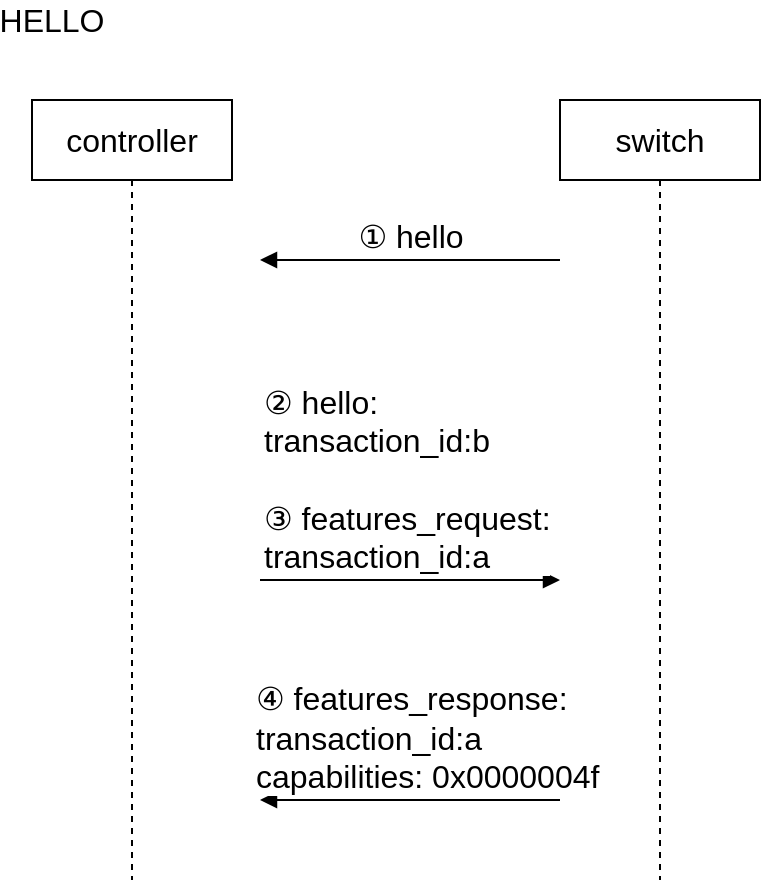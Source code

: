 <mxfile version="14.8.5" type="github" pages="9">
  <diagram id="UMa7nYm3q3nScmQRocwT" name="第 1 页">
    <mxGraphModel dx="1035" dy="594" grid="1" gridSize="10" guides="1" tooltips="1" connect="1" arrows="1" fold="1" page="1" pageScale="1" pageWidth="827" pageHeight="1169" math="0" shadow="0">
      <root>
        <mxCell id="0" />
        <mxCell id="1" parent="0" />
        <mxCell id="kwyds3jAmrTVfxzxvcwC-1" value="HELLO" style="text;html=1;strokeColor=none;fillColor=none;align=center;verticalAlign=middle;whiteSpace=wrap;rounded=0;fontSize=16;" parent="1" vertex="1">
          <mxGeometry x="140" y="120" width="40" height="20" as="geometry" />
        </mxCell>
        <mxCell id="kwyds3jAmrTVfxzxvcwC-3" value="controller" style="shape=umlLifeline;perimeter=lifelinePerimeter;whiteSpace=wrap;html=1;container=1;collapsible=0;recursiveResize=0;outlineConnect=0;fontSize=16;" parent="1" vertex="1">
          <mxGeometry x="150" y="170" width="100" height="390" as="geometry" />
        </mxCell>
        <mxCell id="kwyds3jAmrTVfxzxvcwC-4" value="switch" style="shape=umlLifeline;perimeter=lifelinePerimeter;whiteSpace=wrap;html=1;container=1;collapsible=0;recursiveResize=0;outlineConnect=0;fontSize=16;" parent="1" vertex="1">
          <mxGeometry x="414" y="170" width="100" height="390" as="geometry" />
        </mxCell>
        <mxCell id="kwyds3jAmrTVfxzxvcwC-9" value="① hello" style="html=1;verticalAlign=bottom;endArrow=block;fontSize=16;" parent="1" edge="1">
          <mxGeometry width="80" relative="1" as="geometry">
            <mxPoint x="414" y="250" as="sourcePoint" />
            <mxPoint x="264" y="250" as="targetPoint" />
          </mxGeometry>
        </mxCell>
        <mxCell id="kwyds3jAmrTVfxzxvcwC-11" value="④ features_response:&lt;br&gt;transaction_id:a&lt;br&gt;capabilities: 0x0000004f" style="html=1;verticalAlign=bottom;endArrow=block;fontSize=16;align=left;" parent="1" edge="1">
          <mxGeometry x="1" y="4" width="80" relative="1" as="geometry">
            <mxPoint x="414" y="520" as="sourcePoint" />
            <mxPoint x="264" y="520" as="targetPoint" />
            <mxPoint x="-4" y="-4" as="offset" />
          </mxGeometry>
        </mxCell>
        <mxCell id="IBF2v_jfcLlBrlWIYAPM-1" value="② hello:&lt;br&gt;transaction_id:b&lt;br&gt;&lt;br&gt;③ features_request:&lt;br&gt;transaction_id:a" style="html=1;verticalAlign=bottom;endArrow=block;fontSize=16;align=left;" edge="1" parent="1">
          <mxGeometry x="-1" width="80" relative="1" as="geometry">
            <mxPoint x="264" y="410" as="sourcePoint" />
            <mxPoint x="414" y="410" as="targetPoint" />
            <mxPoint as="offset" />
          </mxGeometry>
        </mxCell>
      </root>
    </mxGraphModel>
  </diagram>
  <diagram id="zy72GBQIXiebMeK4XFMc" name="OpenFlow">
    <mxGraphModel dx="1035" dy="594" grid="0" gridSize="10" guides="1" tooltips="1" connect="1" arrows="1" fold="1" page="1" pageScale="1" pageWidth="827" pageHeight="1169" math="0" shadow="0">
      <root>
        <mxCell id="Mp9M8j4iOaB7za8GDRAm-0" />
        <mxCell id="Mp9M8j4iOaB7za8GDRAm-1" parent="Mp9M8j4iOaB7za8GDRAm-0" />
        <mxCell id="Mp9M8j4iOaB7za8GDRAm-2" value="" style="rounded=0;whiteSpace=wrap;html=1;strokeColor=#006EAF;fontColor=#ffffff;fillColor=#99CCFF;fontSize=14;" parent="Mp9M8j4iOaB7za8GDRAm-1" vertex="1">
          <mxGeometry x="87" y="167" width="613" height="143" as="geometry" />
        </mxCell>
        <mxCell id="Mp9M8j4iOaB7za8GDRAm-3" value="&lt;font style=&quot;font-size: 14px;&quot;&gt;Packet In&lt;/font&gt;" style="endArrow=classic;html=1;entryX=0;entryY=0.5;entryDx=0;entryDy=0;fontSize=14;strokeWidth=2;" parent="Mp9M8j4iOaB7za8GDRAm-1" target="Mp9M8j4iOaB7za8GDRAm-6" edge="1">
          <mxGeometry width="50" height="50" relative="1" as="geometry">
            <mxPoint x="78" y="250" as="sourcePoint" />
            <mxPoint x="150" y="250" as="targetPoint" />
          </mxGeometry>
        </mxCell>
        <mxCell id="Mp9M8j4iOaB7za8GDRAm-6" value="&lt;font style=&quot;font-size: 14px;&quot;&gt;Table 0&lt;/font&gt;" style="rounded=0;whiteSpace=wrap;html=1;fontSize=14;" parent="Mp9M8j4iOaB7za8GDRAm-1" vertex="1">
          <mxGeometry x="180" y="210" width="64" height="80" as="geometry" />
        </mxCell>
        <mxCell id="Mp9M8j4iOaB7za8GDRAm-9" value="&lt;font style=&quot;font-size: 14px&quot;&gt;Action Set = {}&lt;/font&gt;" style="text;html=1;strokeColor=none;fillColor=none;align=center;verticalAlign=middle;whiteSpace=wrap;rounded=0;fontSize=14;" parent="Mp9M8j4iOaB7za8GDRAm-1" vertex="1">
          <mxGeometry x="129" y="265" width="60" height="40" as="geometry" />
        </mxCell>
        <mxCell id="Mp9M8j4iOaB7za8GDRAm-10" value="&lt;font style=&quot;font-size: 14px&quot;&gt;Ingress Port&lt;/font&gt;" style="text;html=1;strokeColor=none;fillColor=none;align=center;verticalAlign=middle;whiteSpace=wrap;rounded=0;fontSize=14;" parent="Mp9M8j4iOaB7za8GDRAm-1" vertex="1">
          <mxGeometry x="120" y="196" width="60" height="40" as="geometry" />
        </mxCell>
        <mxCell id="llkhPf9a_Mp4Z2veP-Fv-0" style="edgeStyle=orthogonalEdgeStyle;rounded=0;orthogonalLoop=1;jettySize=auto;html=1;exitX=0.5;exitY=0;exitDx=0;exitDy=0;entryX=0.5;entryY=0;entryDx=0;entryDy=0;" parent="Mp9M8j4iOaB7za8GDRAm-1" source="Mp9M8j4iOaB7za8GDRAm-11" target="Mp9M8j4iOaB7za8GDRAm-14" edge="1">
          <mxGeometry relative="1" as="geometry">
            <Array as="points">
              <mxPoint x="392" y="198" />
              <mxPoint x="627" y="198" />
            </Array>
          </mxGeometry>
        </mxCell>
        <mxCell id="Mp9M8j4iOaB7za8GDRAm-11" value="&lt;font style=&quot;font-size: 14px;&quot;&gt;Table 1&lt;/font&gt;" style="rounded=0;whiteSpace=wrap;html=1;fontSize=14;" parent="Mp9M8j4iOaB7za8GDRAm-1" vertex="1">
          <mxGeometry x="360" y="210" width="64" height="80" as="geometry" />
        </mxCell>
        <mxCell id="Mp9M8j4iOaB7za8GDRAm-12" value="&lt;font style=&quot;font-size: 14px;&quot;&gt;Table n&lt;/font&gt;" style="rounded=0;whiteSpace=wrap;html=1;fontSize=14;" parent="Mp9M8j4iOaB7za8GDRAm-1" vertex="1">
          <mxGeometry x="440" y="210" width="64" height="80" as="geometry" />
        </mxCell>
        <mxCell id="Mp9M8j4iOaB7za8GDRAm-13" value="&lt;font style=&quot;font-size: 14px&quot;&gt;Action Set&amp;nbsp;&lt;br&gt;动作集合&lt;br&gt;&lt;/font&gt;" style="text;html=1;strokeColor=none;fillColor=none;align=center;verticalAlign=middle;whiteSpace=wrap;rounded=0;fontSize=14;" parent="Mp9M8j4iOaB7za8GDRAm-1" vertex="1">
          <mxGeometry x="280" y="255" width="70" height="30" as="geometry" />
        </mxCell>
        <mxCell id="Mp9M8j4iOaB7za8GDRAm-14" value="&lt;font style=&quot;font-size: 14px&quot;&gt;Excute&lt;br style=&quot;font-size: 14px;&quot;&gt;Action Set&lt;br style=&quot;font-size: 14px;&quot;&gt;执行动作集合&lt;br style=&quot;font-size: 14px;&quot;&gt;&lt;/font&gt;" style="rounded=0;whiteSpace=wrap;html=1;dashed=1;fontSize=14;" parent="Mp9M8j4iOaB7za8GDRAm-1" vertex="1">
          <mxGeometry x="580" y="210" width="94" height="80" as="geometry" />
        </mxCell>
        <mxCell id="Mp9M8j4iOaB7za8GDRAm-15" value="&lt;div style=&quot;text-align: right&quot;&gt;&lt;span&gt;packet +&lt;/span&gt;&lt;/div&gt;&lt;font style=&quot;font-size: 14px&quot;&gt;&lt;div style=&quot;text-align: right&quot;&gt;&lt;span&gt;ingress port +&lt;/span&gt;&lt;/div&gt;&lt;div style=&quot;text-align: right&quot;&gt;&lt;span&gt;metadata&lt;/span&gt;&lt;/div&gt;&lt;/font&gt;" style="text;html=1;strokeColor=none;fillColor=none;align=center;verticalAlign=middle;whiteSpace=wrap;rounded=0;fontSize=14;" parent="Mp9M8j4iOaB7za8GDRAm-1" vertex="1">
          <mxGeometry x="250" y="190" width="100" height="60" as="geometry" />
        </mxCell>
        <mxCell id="Mp9M8j4iOaB7za8GDRAm-17" value="" style="endArrow=classic;html=1;entryX=0;entryY=0.5;entryDx=0;entryDy=0;fontSize=14;strokeWidth=1;" parent="Mp9M8j4iOaB7za8GDRAm-1" edge="1">
          <mxGeometry width="50" height="50" relative="1" as="geometry">
            <mxPoint x="240" y="249" as="sourcePoint" />
            <mxPoint x="360" y="249" as="targetPoint" />
          </mxGeometry>
        </mxCell>
        <mxCell id="Mp9M8j4iOaB7za8GDRAm-18" value="&lt;font style=&quot;font-size: 14px&quot;&gt;Packet Out&lt;/font&gt;" style="endArrow=classic;html=1;fontSize=14;strokeWidth=2;" parent="Mp9M8j4iOaB7za8GDRAm-1" edge="1">
          <mxGeometry width="50" height="50" relative="1" as="geometry">
            <mxPoint x="674" y="250" as="sourcePoint" />
            <mxPoint x="774" y="250" as="targetPoint" />
          </mxGeometry>
        </mxCell>
        <mxCell id="Mp9M8j4iOaB7za8GDRAm-19" value="" style="endArrow=classic;html=1;entryX=0;entryY=0.5;entryDx=0;entryDy=0;fontSize=14;strokeWidth=1;" parent="Mp9M8j4iOaB7za8GDRAm-1" edge="1">
          <mxGeometry width="50" height="50" relative="1" as="geometry">
            <mxPoint x="500" y="249" as="sourcePoint" />
            <mxPoint x="580" y="249" as="targetPoint" />
          </mxGeometry>
        </mxCell>
        <mxCell id="Mp9M8j4iOaB7za8GDRAm-21" value="" style="endArrow=classic;html=1;entryX=0;entryY=0.5;entryDx=0;entryDy=0;fontSize=14;strokeWidth=1;" parent="Mp9M8j4iOaB7za8GDRAm-1" edge="1">
          <mxGeometry width="50" height="50" relative="1" as="geometry">
            <mxPoint x="423" y="248" as="sourcePoint" />
            <mxPoint x="443" y="248" as="targetPoint" />
            <Array as="points">
              <mxPoint x="423" y="248" />
              <mxPoint x="433" y="248" />
            </Array>
          </mxGeometry>
        </mxCell>
        <mxCell id="Mp9M8j4iOaB7za8GDRAm-22" value="&lt;div style=&quot;text-align: right&quot;&gt;&lt;span&gt;packet&amp;nbsp;&lt;/span&gt;&lt;/div&gt;" style="text;html=1;strokeColor=none;fillColor=none;align=center;verticalAlign=middle;whiteSpace=wrap;rounded=0;fontSize=14;" parent="Mp9M8j4iOaB7za8GDRAm-1" vertex="1">
          <mxGeometry x="510" y="210" width="70" height="20" as="geometry" />
        </mxCell>
        <mxCell id="Mp9M8j4iOaB7za8GDRAm-23" value="&lt;font style=&quot;font-size: 14px&quot;&gt;Action Set&amp;nbsp;&lt;/font&gt;" style="text;html=1;strokeColor=none;fillColor=none;align=center;verticalAlign=middle;whiteSpace=wrap;rounded=0;fontSize=14;" parent="Mp9M8j4iOaB7za8GDRAm-1" vertex="1">
          <mxGeometry x="510" y="250" width="70" height="40" as="geometry" />
        </mxCell>
        <mxCell id="Mp9M8j4iOaB7za8GDRAm-25" value="" style="endArrow=classic;html=1;strokeWidth=1;fontSize=14;" parent="Mp9M8j4iOaB7za8GDRAm-1" edge="1">
          <mxGeometry width="50" height="50" relative="1" as="geometry">
            <mxPoint x="158" y="431" as="sourcePoint" />
            <mxPoint x="208" y="431" as="targetPoint" />
          </mxGeometry>
        </mxCell>
        <mxCell id="Mp9M8j4iOaB7za8GDRAm-30" value="&lt;font style=&quot;font-size: 14px&quot;&gt;Action Set&amp;nbsp;&lt;/font&gt;" style="text;html=1;strokeColor=none;fillColor=none;align=center;verticalAlign=middle;whiteSpace=wrap;rounded=0;fontSize=14;" parent="Mp9M8j4iOaB7za8GDRAm-1" vertex="1">
          <mxGeometry x="138" y="401" width="70" height="30" as="geometry" />
        </mxCell>
        <mxCell id="Mp9M8j4iOaB7za8GDRAm-24" value="&lt;font style=&quot;font-size: 14px&quot;&gt;Flow&lt;br&gt;Table&lt;/font&gt;" style="rounded=0;whiteSpace=wrap;html=1;fontSize=14;" parent="Mp9M8j4iOaB7za8GDRAm-1" vertex="1">
          <mxGeometry x="208" y="351" width="80" height="100" as="geometry" />
        </mxCell>
        <mxCell id="Mp9M8j4iOaB7za8GDRAm-29" value="" style="endArrow=classic;html=1;dashed=1;strokeWidth=1;fontSize=14;edgeStyle=orthogonalEdgeStyle;curved=1;" parent="Mp9M8j4iOaB7za8GDRAm-1" edge="1">
          <mxGeometry width="50" height="50" relative="1" as="geometry">
            <mxPoint x="184" y="381" as="sourcePoint" />
            <mxPoint x="324" y="381" as="targetPoint" />
            <Array as="points">
              <mxPoint x="204" y="381" />
              <mxPoint x="204" y="371" />
              <mxPoint x="304" y="371" />
              <mxPoint x="304" y="381" />
            </Array>
          </mxGeometry>
        </mxCell>
        <mxCell id="Mp9M8j4iOaB7za8GDRAm-34" value="①" style="text;html=1;align=center;verticalAlign=middle;resizable=0;points=[];autosize=1;fontSize=14;" parent="Mp9M8j4iOaB7za8GDRAm-1" vertex="1">
          <mxGeometry x="233" y="421" width="30" height="20" as="geometry" />
        </mxCell>
        <mxCell id="Mp9M8j4iOaB7za8GDRAm-35" value="&lt;div&gt;&lt;span&gt;Match Fields:&lt;/span&gt;&lt;/div&gt;&lt;font style=&quot;font-size: 12px&quot;&gt;&lt;div&gt;&lt;span&gt;Ingress port +&lt;/span&gt;&lt;/div&gt;&lt;/font&gt;&lt;div style=&quot;font-size: 13px&quot;&gt;&lt;font style=&quot;font-size: 13px&quot;&gt;metadata +&lt;/font&gt;&lt;/div&gt;&lt;div style=&quot;font-size: 13px&quot;&gt;&lt;font style=&quot;font-size: 13px&quot;&gt;pkt hdrs&lt;/font&gt;&lt;/div&gt;" style="text;html=1;strokeColor=none;fillColor=none;align=right;verticalAlign=middle;whiteSpace=wrap;rounded=0;fontSize=14;" parent="Mp9M8j4iOaB7za8GDRAm-1" vertex="1">
          <mxGeometry x="94" y="331" width="90" height="60" as="geometry" />
        </mxCell>
        <mxCell id="Mp9M8j4iOaB7za8GDRAm-36" value="&lt;div&gt;&lt;span&gt;Match Fields:&lt;/span&gt;&lt;/div&gt;&lt;font style=&quot;font-size: 12px&quot;&gt;&lt;div&gt;&lt;span&gt;Ingress port +&lt;/span&gt;&lt;/div&gt;&lt;/font&gt;&lt;div style=&quot;font-size: 13px&quot;&gt;&lt;font style=&quot;font-size: 13px&quot;&gt;metadata +&lt;/font&gt;&lt;/div&gt;&lt;div style=&quot;font-size: 13px&quot;&gt;&lt;font style=&quot;font-size: 13px&quot;&gt;pkt hdrs&lt;/font&gt;&lt;/div&gt;" style="text;html=1;strokeColor=none;fillColor=none;align=left;verticalAlign=middle;whiteSpace=wrap;rounded=0;fontSize=14;" parent="Mp9M8j4iOaB7za8GDRAm-1" vertex="1">
          <mxGeometry x="324" y="341" width="90" height="60" as="geometry" />
        </mxCell>
        <mxCell id="Mp9M8j4iOaB7za8GDRAm-38" value="" style="endArrow=classic;html=1;strokeWidth=1;fontSize=14;" parent="Mp9M8j4iOaB7za8GDRAm-1" edge="1">
          <mxGeometry width="50" height="50" relative="1" as="geometry">
            <mxPoint x="284" y="431" as="sourcePoint" />
            <mxPoint x="334" y="431" as="targetPoint" />
          </mxGeometry>
        </mxCell>
        <mxCell id="Mp9M8j4iOaB7za8GDRAm-39" value="&lt;font style=&quot;font-size: 14px&quot;&gt;Action Set&amp;nbsp;&lt;/font&gt;" style="text;html=1;strokeColor=none;fillColor=none;align=center;verticalAlign=middle;whiteSpace=wrap;rounded=0;fontSize=14;" parent="Mp9M8j4iOaB7za8GDRAm-1" vertex="1">
          <mxGeometry x="288" y="401" width="70" height="30" as="geometry" />
        </mxCell>
        <mxCell id="Mp9M8j4iOaB7za8GDRAm-41" value="②" style="text;html=1;align=center;verticalAlign=middle;resizable=0;points=[];autosize=1;fontSize=14;" parent="Mp9M8j4iOaB7za8GDRAm-1" vertex="1">
          <mxGeometry x="233" y="351" width="30" height="20" as="geometry" />
        </mxCell>
        <mxCell id="Mp9M8j4iOaB7za8GDRAm-42" value="③" style="text;html=1;align=center;verticalAlign=middle;resizable=0;points=[];autosize=1;fontSize=14;" parent="Mp9M8j4iOaB7za8GDRAm-1" vertex="1">
          <mxGeometry x="344" y="421" width="30" height="20" as="geometry" />
        </mxCell>
        <mxCell id="Mp9M8j4iOaB7za8GDRAm-43" value="① 找出最高优先级的流表条目&lt;br&gt;&lt;div&gt;&lt;br&gt;&lt;/div&gt;&lt;div&gt;② 执行流表的指令&lt;/div&gt;&lt;div&gt;1.（应用动作指令）修改数据包和更新匹配域&lt;/div&gt;&lt;div&gt;2.（清楚动作或写动作）更新动作集合&lt;/div&gt;&lt;div&gt;3.更新元数据&lt;/div&gt;&lt;div&gt;&lt;br&gt;&lt;/div&gt;&lt;div&gt;③ 发送匹配的数据和动作集合到下一个表&lt;/div&gt;" style="text;html=1;align=left;verticalAlign=middle;resizable=0;points=[];autosize=1;fontSize=14;" parent="Mp9M8j4iOaB7za8GDRAm-1" vertex="1">
          <mxGeometry x="417" y="321" width="288" height="140" as="geometry" />
        </mxCell>
        <mxCell id="llkhPf9a_Mp4Z2veP-Fv-1" value="&lt;b&gt;&lt;font style=&quot;font-size: 14px&quot;&gt;OpenFlow Switch&lt;/font&gt;&lt;/b&gt;" style="text;html=1;strokeColor=none;fillColor=none;align=center;verticalAlign=middle;whiteSpace=wrap;rounded=0;" parent="Mp9M8j4iOaB7za8GDRAm-1" vertex="1">
          <mxGeometry x="557" y="164" width="143" height="29" as="geometry" />
        </mxCell>
      </root>
    </mxGraphModel>
  </diagram>
  <diagram id="3ZT-MTLTVOmbCU4keIKY" name="matching">
    <mxGraphModel dx="1035" dy="594" grid="0" gridSize="10" guides="1" tooltips="1" connect="1" arrows="1" fold="1" page="1" pageScale="1" pageWidth="827" pageHeight="1169" math="0" shadow="0">
      <root>
        <mxCell id="VjVKXZAL8KgMTcgo86ot-0" />
        <mxCell id="VjVKXZAL8KgMTcgo86ot-1" parent="VjVKXZAL8KgMTcgo86ot-0" />
        <mxCell id="VjVKXZAL8KgMTcgo86ot-11" value="Y" style="edgeStyle=orthogonalEdgeStyle;rounded=0;orthogonalLoop=1;jettySize=auto;html=1;exitX=1;exitY=0.5;exitDx=0;exitDy=0;exitPerimeter=0;entryX=0;entryY=0.5;entryDx=0;entryDy=0;fontSize=14;" parent="VjVKXZAL8KgMTcgo86ot-1" source="VjVKXZAL8KgMTcgo86ot-4" target="VjVKXZAL8KgMTcgo86ot-6" edge="1">
          <mxGeometry relative="1" as="geometry" />
        </mxCell>
        <mxCell id="VjVKXZAL8KgMTcgo86ot-18" value="N" style="edgeStyle=orthogonalEdgeStyle;rounded=0;orthogonalLoop=1;jettySize=auto;html=1;exitX=0.5;exitY=1;exitDx=0;exitDy=0;exitPerimeter=0;entryX=0.5;entryY=0;entryDx=0;entryDy=0;entryPerimeter=0;fontSize=14;" parent="VjVKXZAL8KgMTcgo86ot-1" source="VjVKXZAL8KgMTcgo86ot-4" target="VjVKXZAL8KgMTcgo86ot-17" edge="1">
          <mxGeometry relative="1" as="geometry" />
        </mxCell>
        <mxCell id="VjVKXZAL8KgMTcgo86ot-4" value="在表n中，&lt;br style=&quot;font-size: 14px;&quot;&gt;是否找到匹配&lt;br style=&quot;font-size: 14px;&quot;&gt;到流条目？" style="strokeWidth=2;html=1;shape=mxgraph.flowchart.decision;whiteSpace=wrap;fontSize=14;" parent="VjVKXZAL8KgMTcgo86ot-1" vertex="1">
          <mxGeometry x="139" y="266" width="100" height="100" as="geometry" />
        </mxCell>
        <mxCell id="VjVKXZAL8KgMTcgo86ot-10" style="edgeStyle=orthogonalEdgeStyle;rounded=0;orthogonalLoop=1;jettySize=auto;html=1;exitX=0.5;exitY=1;exitDx=0;exitDy=0;exitPerimeter=0;entryX=0.5;entryY=0;entryDx=0;entryDy=0;entryPerimeter=0;fontSize=14;" parent="VjVKXZAL8KgMTcgo86ot-1" source="VjVKXZAL8KgMTcgo86ot-5" target="VjVKXZAL8KgMTcgo86ot-4" edge="1">
          <mxGeometry relative="1" as="geometry" />
        </mxCell>
        <mxCell id="VjVKXZAL8KgMTcgo86ot-5" value="接收数据包&lt;br style=&quot;font-size: 14px;&quot;&gt;找到0号流表" style="strokeWidth=2;html=1;shape=mxgraph.flowchart.terminator;whiteSpace=wrap;fontSize=14;" parent="VjVKXZAL8KgMTcgo86ot-1" vertex="1">
          <mxGeometry x="141" y="185" width="100" height="52" as="geometry" />
        </mxCell>
        <mxCell id="VjVKXZAL8KgMTcgo86ot-12" style="edgeStyle=orthogonalEdgeStyle;rounded=0;orthogonalLoop=1;jettySize=auto;html=1;exitX=1;exitY=0.5;exitDx=0;exitDy=0;entryX=0;entryY=0.5;entryDx=0;entryDy=0;entryPerimeter=0;fontSize=14;" parent="VjVKXZAL8KgMTcgo86ot-1" source="VjVKXZAL8KgMTcgo86ot-6" target="VjVKXZAL8KgMTcgo86ot-7" edge="1">
          <mxGeometry relative="1" as="geometry" />
        </mxCell>
        <mxCell id="VjVKXZAL8KgMTcgo86ot-6" value="&lt;div style=&quot;text-align: left; font-size: 14px;&quot;&gt;&lt;div style=&quot;font-size: 14px;&quot;&gt;&lt;b style=&quot;font-size: 14px;&quot;&gt;更新计数器&lt;/b&gt;&lt;/div&gt;&lt;b style=&quot;font-size: 14px;&quot;&gt;执行指令&lt;/b&gt;&lt;/div&gt;" style="rounded=1;whiteSpace=wrap;html=1;absoluteArcSize=1;arcSize=14;strokeWidth=2;fontSize=14;" parent="VjVKXZAL8KgMTcgo86ot-1" vertex="1">
          <mxGeometry x="293" y="293" width="121" height="46" as="geometry" />
        </mxCell>
        <mxCell id="VjVKXZAL8KgMTcgo86ot-14" value="Y" style="edgeStyle=orthogonalEdgeStyle;rounded=0;orthogonalLoop=1;jettySize=auto;html=1;exitX=0.5;exitY=0;exitDx=0;exitDy=0;exitPerimeter=0;entryX=0.5;entryY=0;entryDx=0;entryDy=0;entryPerimeter=0;fontSize=14;" parent="VjVKXZAL8KgMTcgo86ot-1" source="VjVKXZAL8KgMTcgo86ot-7" target="VjVKXZAL8KgMTcgo86ot-4" edge="1">
          <mxGeometry relative="1" as="geometry" />
        </mxCell>
        <mxCell id="VjVKXZAL8KgMTcgo86ot-16" value="N" style="edgeStyle=orthogonalEdgeStyle;rounded=0;orthogonalLoop=1;jettySize=auto;html=1;exitX=0.5;exitY=1;exitDx=0;exitDy=0;exitPerimeter=0;entryX=0.5;entryY=0;entryDx=0;entryDy=0;fontSize=14;" parent="VjVKXZAL8KgMTcgo86ot-1" source="VjVKXZAL8KgMTcgo86ot-7" target="VjVKXZAL8KgMTcgo86ot-15" edge="1">
          <mxGeometry relative="1" as="geometry" />
        </mxCell>
        <mxCell id="VjVKXZAL8KgMTcgo86ot-7" value="是否包含&lt;br&gt;&amp;nbsp;GO-TO&lt;br style=&quot;font-size: 14px&quot;&gt;Table n的指令？" style="strokeWidth=2;html=1;shape=mxgraph.flowchart.decision;whiteSpace=wrap;fontSize=14;" parent="VjVKXZAL8KgMTcgo86ot-1" vertex="1">
          <mxGeometry x="468" y="266" width="100" height="100" as="geometry" />
        </mxCell>
        <mxCell id="VjVKXZAL8KgMTcgo86ot-26" style="edgeStyle=orthogonalEdgeStyle;rounded=0;orthogonalLoop=1;jettySize=auto;html=1;exitX=0.5;exitY=1;exitDx=0;exitDy=0;entryX=0.5;entryY=0;entryDx=0;entryDy=0;entryPerimeter=0;fontSize=14;" parent="VjVKXZAL8KgMTcgo86ot-1" source="VjVKXZAL8KgMTcgo86ot-15" target="VjVKXZAL8KgMTcgo86ot-21" edge="1">
          <mxGeometry relative="1" as="geometry" />
        </mxCell>
        <mxCell id="VjVKXZAL8KgMTcgo86ot-15" value="&lt;div style=&quot;text-align: left; font-size: 14px;&quot;&gt;&lt;div style=&quot;font-size: 14px;&quot;&gt;&lt;b style=&quot;font-size: 14px;&quot;&gt;执行动作集&lt;/b&gt;&lt;br style=&quot;font-size: 14px;&quot;&gt;&lt;/div&gt;&lt;/div&gt;" style="rounded=1;whiteSpace=wrap;html=1;absoluteArcSize=1;arcSize=14;strokeWidth=2;fontSize=14;" parent="VjVKXZAL8KgMTcgo86ot-1" vertex="1">
          <mxGeometry x="457.5" y="415" width="121" height="46" as="geometry" />
        </mxCell>
        <mxCell id="VjVKXZAL8KgMTcgo86ot-19" value="Y" style="edgeStyle=orthogonalEdgeStyle;rounded=0;orthogonalLoop=1;jettySize=auto;html=1;exitX=1;exitY=0.5;exitDx=0;exitDy=0;exitPerimeter=0;entryX=0.5;entryY=1;entryDx=0;entryDy=0;fontSize=14;" parent="VjVKXZAL8KgMTcgo86ot-1" source="VjVKXZAL8KgMTcgo86ot-17" target="VjVKXZAL8KgMTcgo86ot-6" edge="1">
          <mxGeometry relative="1" as="geometry" />
        </mxCell>
        <mxCell id="VjVKXZAL8KgMTcgo86ot-23" value="N" style="edgeStyle=orthogonalEdgeStyle;rounded=0;orthogonalLoop=1;jettySize=auto;html=1;exitX=0.5;exitY=1;exitDx=0;exitDy=0;exitPerimeter=0;entryX=0.5;entryY=0;entryDx=0;entryDy=0;fontSize=14;" parent="VjVKXZAL8KgMTcgo86ot-1" source="VjVKXZAL8KgMTcgo86ot-17" target="VjVKXZAL8KgMTcgo86ot-20" edge="1">
          <mxGeometry relative="1" as="geometry" />
        </mxCell>
        <mxCell id="VjVKXZAL8KgMTcgo86ot-17" value="是否存在&lt;br style=&quot;font-size: 14px;&quot;&gt;表未命中条目？" style="strokeWidth=2;html=1;shape=mxgraph.flowchart.decision;whiteSpace=wrap;fontSize=14;" parent="VjVKXZAL8KgMTcgo86ot-1" vertex="1">
          <mxGeometry x="137" y="395" width="100" height="100" as="geometry" />
        </mxCell>
        <mxCell id="VjVKXZAL8KgMTcgo86ot-27" style="edgeStyle=orthogonalEdgeStyle;rounded=0;orthogonalLoop=1;jettySize=auto;html=1;exitX=1;exitY=0.5;exitDx=0;exitDy=0;fontSize=14;" parent="VjVKXZAL8KgMTcgo86ot-1" source="VjVKXZAL8KgMTcgo86ot-20" target="VjVKXZAL8KgMTcgo86ot-21" edge="1">
          <mxGeometry relative="1" as="geometry" />
        </mxCell>
        <mxCell id="VjVKXZAL8KgMTcgo86ot-20" value="&lt;div style=&quot;text-align: left; font-size: 14px;&quot;&gt;&lt;div style=&quot;font-size: 14px;&quot;&gt;&lt;b style=&quot;font-size: 14px;&quot;&gt;丢包&lt;/b&gt;&lt;br style=&quot;font-size: 14px;&quot;&gt;&lt;/div&gt;&lt;/div&gt;" style="rounded=1;whiteSpace=wrap;html=1;absoluteArcSize=1;arcSize=14;strokeWidth=2;fontSize=14;" parent="VjVKXZAL8KgMTcgo86ot-1" vertex="1">
          <mxGeometry x="126.5" y="519" width="121" height="46" as="geometry" />
        </mxCell>
        <mxCell id="VjVKXZAL8KgMTcgo86ot-21" value="流水线结束" style="strokeWidth=2;html=1;shape=mxgraph.flowchart.terminator;whiteSpace=wrap;fontSize=14;" parent="VjVKXZAL8KgMTcgo86ot-1" vertex="1">
          <mxGeometry x="468" y="512" width="100" height="60" as="geometry" />
        </mxCell>
      </root>
    </mxGraphModel>
  </diagram>
  <diagram id="Y9CfJsrcqIrIc6qkEVa5" name="group">
    <mxGraphModel dx="1035" dy="594" grid="0" gridSize="10" guides="1" tooltips="1" connect="1" arrows="1" fold="1" page="1" pageScale="1" pageWidth="827" pageHeight="1169" math="0" shadow="0">
      <root>
        <mxCell id="HX0_UBeeCPlR9TwSL5ZU-0" />
        <mxCell id="HX0_UBeeCPlR9TwSL5ZU-1" parent="HX0_UBeeCPlR9TwSL5ZU-0" />
        <mxCell id="KoxxXm1CfPSFYwRiIUgS-4" value="&lt;b&gt;Group 1&lt;/b&gt;" style="shape=umlFrame;whiteSpace=wrap;html=1;fontSize=14;width=90;height=40;" parent="HX0_UBeeCPlR9TwSL5ZU-1" vertex="1">
          <mxGeometry x="10" y="220" width="300" height="180" as="geometry" />
        </mxCell>
        <mxCell id="KoxxXm1CfPSFYwRiIUgS-6" value="&lt;b&gt;Action Bucket a&lt;br&gt;&lt;/b&gt;action 1&lt;br&gt;action 2&lt;br&gt;action 3" style="html=1;dropTarget=0;fontSize=14;" parent="HX0_UBeeCPlR9TwSL5ZU-1" vertex="1">
          <mxGeometry x="20" y="270" width="130" height="110" as="geometry" />
        </mxCell>
        <mxCell id="KoxxXm1CfPSFYwRiIUgS-10" value="&lt;b&gt;Group 2&lt;/b&gt;" style="shape=umlFrame;whiteSpace=wrap;html=1;fontSize=14;width=90;height=40;" parent="HX0_UBeeCPlR9TwSL5ZU-1" vertex="1">
          <mxGeometry x="325" y="220" width="170" height="178" as="geometry" />
        </mxCell>
        <mxCell id="KoxxXm1CfPSFYwRiIUgS-11" value="&lt;b&gt;Action Bucket b&lt;br&gt;&lt;/b&gt;action 1&lt;br&gt;action 2&lt;br&gt;group 2" style="html=1;dropTarget=0;fontSize=14;" parent="HX0_UBeeCPlR9TwSL5ZU-1" vertex="1">
          <mxGeometry x="170" y="270" width="130" height="110" as="geometry" />
        </mxCell>
        <mxCell id="KoxxXm1CfPSFYwRiIUgS-12" value="&lt;b&gt;Action Bucket a&lt;br&gt;&lt;/b&gt;action 1&lt;br&gt;action 2&lt;br&gt;action 3" style="html=1;dropTarget=0;fontSize=14;" parent="HX0_UBeeCPlR9TwSL5ZU-1" vertex="1">
          <mxGeometry x="346" y="274" width="130" height="110" as="geometry" />
        </mxCell>
      </root>
    </mxGraphModel>
  </diagram>
  <diagram id="Q4d8vo1KDZOBB1CS7EjJ" name="meter">
    <mxGraphModel dx="1035" dy="594" grid="1" gridSize="10" guides="1" tooltips="1" connect="1" arrows="1" fold="1" page="1" pageScale="1" pageWidth="827" pageHeight="1169" math="0" shadow="0">
      <root>
        <mxCell id="lWEmKdYaXjs-p1JN0U_0-0" />
        <mxCell id="lWEmKdYaXjs-p1JN0U_0-1" parent="lWEmKdYaXjs-p1JN0U_0-0" />
      </root>
    </mxGraphModel>
  </diagram>
  <diagram id="YdtYZXD6Cu4lbwPbPQNn" name="message">
    <mxGraphModel dx="1035" dy="594" grid="0" gridSize="10" guides="1" tooltips="1" connect="1" arrows="1" fold="1" page="1" pageScale="1" pageWidth="827" pageHeight="1169" math="0" shadow="0">
      <root>
        <mxCell id="XIEVuwWsXh1EqFdUXq7O-0" />
        <mxCell id="XIEVuwWsXh1EqFdUXq7O-1" parent="XIEVuwWsXh1EqFdUXq7O-0" />
        <mxCell id="XIEVuwWsXh1EqFdUXq7O-9" value="" style="verticalLabelPosition=bottom;verticalAlign=top;html=1;shape=mxgraph.basic.rect;fillColor2=none;strokeWidth=1;size=20;indent=5;fontSize=14;strokeColor=#006191;" parent="XIEVuwWsXh1EqFdUXq7O-1" vertex="1">
          <mxGeometry x="120" y="250" width="320" height="190" as="geometry" />
        </mxCell>
        <mxCell id="XIEVuwWsXh1EqFdUXq7O-5" style="edgeStyle=orthogonalEdgeStyle;rounded=0;orthogonalLoop=1;jettySize=auto;html=1;exitX=1;exitY=0.5;exitDx=0;exitDy=0;exitPerimeter=0;dashed=1;strokeColor=#006191;" parent="XIEVuwWsXh1EqFdUXq7O-1" source="XIEVuwWsXh1EqFdUXq7O-2" target="XIEVuwWsXh1EqFdUXq7O-3" edge="1">
          <mxGeometry relative="1" as="geometry" />
        </mxCell>
        <mxCell id="XIEVuwWsXh1EqFdUXq7O-2" value="" style="shape=mxgraph.cisco.computers_and_peripherals.ibm_mini_as400;html=1;pointerEvents=1;dashed=0;fillColor=#036897;strokeColor=#ffffff;strokeWidth=2;verticalLabelPosition=bottom;verticalAlign=top;align=center;outlineConnect=0;" parent="XIEVuwWsXh1EqFdUXq7O-1" vertex="1">
          <mxGeometry x="150" y="310" width="60" height="90" as="geometry" />
        </mxCell>
        <mxCell id="XIEVuwWsXh1EqFdUXq7O-3" value="" style="shape=mxgraph.cisco.misc.7500ars_(7513);html=1;pointerEvents=1;dashed=0;fillColor=#036897;strokeColor=#ffffff;strokeWidth=2;verticalLabelPosition=bottom;verticalAlign=top;align=center;outlineConnect=0;" parent="XIEVuwWsXh1EqFdUXq7O-1" vertex="1">
          <mxGeometry x="320" y="316" width="78" height="78" as="geometry" />
        </mxCell>
        <mxCell id="XIEVuwWsXh1EqFdUXq7O-6" value="Controller" style="text;html=1;align=center;verticalAlign=middle;resizable=0;points=[];autosize=1;fontSize=14;fontColor=#006191;" parent="XIEVuwWsXh1EqFdUXq7O-1" vertex="1">
          <mxGeometry x="135" y="280" width="80" height="20" as="geometry" />
        </mxCell>
        <mxCell id="XIEVuwWsXh1EqFdUXq7O-8" value="OpenFlow Switch" style="text;html=1;align=center;verticalAlign=middle;resizable=0;points=[];autosize=1;fontSize=14;fontColor=#006191;" parent="XIEVuwWsXh1EqFdUXq7O-1" vertex="1">
          <mxGeometry x="310" y="280" width="120" height="20" as="geometry" />
        </mxCell>
        <mxCell id="XIEVuwWsXh1EqFdUXq7O-10" value="" style="verticalLabelPosition=bottom;verticalAlign=top;html=1;shape=mxgraph.basic.rect;fillColor2=none;strokeWidth=1;size=20;indent=5;fontSize=14;strokeColor=#006191;" parent="XIEVuwWsXh1EqFdUXq7O-1" vertex="1">
          <mxGeometry x="120" y="470" width="320" height="190" as="geometry" />
        </mxCell>
        <mxCell id="XIEVuwWsXh1EqFdUXq7O-11" style="edgeStyle=orthogonalEdgeStyle;rounded=0;orthogonalLoop=1;jettySize=auto;html=1;dashed=1;strokeColor=#006191;entryX=1;entryY=0.5;entryDx=0;entryDy=0;entryPerimeter=0;" parent="XIEVuwWsXh1EqFdUXq7O-1" source="XIEVuwWsXh1EqFdUXq7O-13" target="XIEVuwWsXh1EqFdUXq7O-12" edge="1">
          <mxGeometry relative="1" as="geometry" />
        </mxCell>
        <mxCell id="XIEVuwWsXh1EqFdUXq7O-12" value="" style="shape=mxgraph.cisco.computers_and_peripherals.ibm_mini_as400;html=1;pointerEvents=1;dashed=0;fillColor=#036897;strokeColor=#ffffff;strokeWidth=2;verticalLabelPosition=bottom;verticalAlign=top;align=center;outlineConnect=0;" parent="XIEVuwWsXh1EqFdUXq7O-1" vertex="1">
          <mxGeometry x="150" y="530" width="60" height="90" as="geometry" />
        </mxCell>
        <mxCell id="XIEVuwWsXh1EqFdUXq7O-13" value="" style="shape=mxgraph.cisco.misc.7500ars_(7513);html=1;pointerEvents=1;dashed=0;fillColor=#036897;strokeColor=#ffffff;strokeWidth=2;verticalLabelPosition=bottom;verticalAlign=top;align=center;outlineConnect=0;" parent="XIEVuwWsXh1EqFdUXq7O-1" vertex="1">
          <mxGeometry x="320" y="536" width="78" height="78" as="geometry" />
        </mxCell>
        <mxCell id="XIEVuwWsXh1EqFdUXq7O-14" value="Controller" style="text;html=1;align=center;verticalAlign=middle;resizable=0;points=[];autosize=1;fontSize=14;fontColor=#006191;" parent="XIEVuwWsXh1EqFdUXq7O-1" vertex="1">
          <mxGeometry x="135" y="500" width="80" height="20" as="geometry" />
        </mxCell>
        <mxCell id="XIEVuwWsXh1EqFdUXq7O-15" value="OpenFlow Switch" style="text;html=1;align=center;verticalAlign=middle;resizable=0;points=[];autosize=1;fontSize=14;fontColor=#006191;" parent="XIEVuwWsXh1EqFdUXq7O-1" vertex="1">
          <mxGeometry x="310" y="500" width="120" height="20" as="geometry" />
        </mxCell>
        <mxCell id="XIEVuwWsXh1EqFdUXq7O-16" value="" style="verticalLabelPosition=bottom;verticalAlign=top;html=1;shape=mxgraph.basic.rect;fillColor2=none;strokeWidth=1;size=20;indent=5;fontSize=14;strokeColor=#006191;" parent="XIEVuwWsXh1EqFdUXq7O-1" vertex="1">
          <mxGeometry x="120" y="700" width="320" height="190" as="geometry" />
        </mxCell>
        <mxCell id="XIEVuwWsXh1EqFdUXq7O-17" style="edgeStyle=orthogonalEdgeStyle;rounded=0;orthogonalLoop=1;jettySize=auto;html=1;dashed=1;strokeColor=#006191;" parent="XIEVuwWsXh1EqFdUXq7O-1" edge="1">
          <mxGeometry relative="1" as="geometry">
            <mxPoint x="310" y="820" as="sourcePoint" />
            <mxPoint x="220" y="820" as="targetPoint" />
          </mxGeometry>
        </mxCell>
        <mxCell id="XIEVuwWsXh1EqFdUXq7O-18" value="" style="shape=mxgraph.cisco.computers_and_peripherals.ibm_mini_as400;html=1;pointerEvents=1;dashed=0;fillColor=#036897;strokeColor=#ffffff;strokeWidth=2;verticalLabelPosition=bottom;verticalAlign=top;align=center;outlineConnect=0;" parent="XIEVuwWsXh1EqFdUXq7O-1" vertex="1">
          <mxGeometry x="150" y="760" width="60" height="90" as="geometry" />
        </mxCell>
        <mxCell id="XIEVuwWsXh1EqFdUXq7O-19" value="" style="shape=mxgraph.cisco.misc.7500ars_(7513);html=1;pointerEvents=1;dashed=0;fillColor=#036897;strokeColor=#ffffff;strokeWidth=2;verticalLabelPosition=bottom;verticalAlign=top;align=center;outlineConnect=0;" parent="XIEVuwWsXh1EqFdUXq7O-1" vertex="1">
          <mxGeometry x="320" y="766" width="78" height="78" as="geometry" />
        </mxCell>
        <mxCell id="XIEVuwWsXh1EqFdUXq7O-20" value="Controller" style="text;html=1;align=center;verticalAlign=middle;resizable=0;points=[];autosize=1;fontSize=14;fontColor=#006191;" parent="XIEVuwWsXh1EqFdUXq7O-1" vertex="1">
          <mxGeometry x="135" y="730" width="80" height="20" as="geometry" />
        </mxCell>
        <mxCell id="XIEVuwWsXh1EqFdUXq7O-21" value="OpenFlow Switch" style="text;html=1;align=center;verticalAlign=middle;resizable=0;points=[];autosize=1;fontSize=14;fontColor=#006191;" parent="XIEVuwWsXh1EqFdUXq7O-1" vertex="1">
          <mxGeometry x="310" y="730" width="120" height="20" as="geometry" />
        </mxCell>
        <mxCell id="XIEVuwWsXh1EqFdUXq7O-23" style="edgeStyle=orthogonalEdgeStyle;rounded=0;orthogonalLoop=1;jettySize=auto;html=1;dashed=1;strokeColor=#006191;" parent="XIEVuwWsXh1EqFdUXq7O-1" edge="1">
          <mxGeometry relative="1" as="geometry">
            <mxPoint x="220" y="800" as="sourcePoint" />
            <mxPoint x="310" y="800" as="targetPoint" />
          </mxGeometry>
        </mxCell>
        <mxCell id="IAci8E1ubqnGGDfwKtQO-0" value="Controller to Switch" style="text;html=1;align=center;verticalAlign=middle;resizable=0;points=[];autosize=1;fontColor=#006191;" parent="XIEVuwWsXh1EqFdUXq7O-1" vertex="1">
          <mxGeometry x="120" y="230" width="120" height="20" as="geometry" />
        </mxCell>
        <mxCell id="IAci8E1ubqnGGDfwKtQO-1" value="Asynchronous" style="text;html=1;align=center;verticalAlign=middle;resizable=0;points=[];autosize=1;fontColor=#006191;" parent="XIEVuwWsXh1EqFdUXq7O-1" vertex="1">
          <mxGeometry x="120" y="450" width="90" height="20" as="geometry" />
        </mxCell>
        <mxCell id="IAci8E1ubqnGGDfwKtQO-2" value="&lt;font color=&quot;#006191&quot;&gt;Symmetric&lt;/font&gt;" style="text;html=1;align=center;verticalAlign=middle;resizable=0;points=[];autosize=1;" parent="XIEVuwWsXh1EqFdUXq7O-1" vertex="1">
          <mxGeometry x="120" y="680" width="70" height="20" as="geometry" />
        </mxCell>
      </root>
    </mxGraphModel>
  </diagram>
  <diagram id="pUamGA9gg9TFdKBX2e6x" name="openvswitch">
    <mxGraphModel dx="1035" dy="594" grid="0" gridSize="10" guides="1" tooltips="1" connect="1" arrows="1" fold="1" page="1" pageScale="1" pageWidth="827" pageHeight="1169" math="0" shadow="0">
      <root>
        <mxCell id="UJmPZPItcT52eHb7d8yb-0" />
        <mxCell id="UJmPZPItcT52eHb7d8yb-1" parent="UJmPZPItcT52eHb7d8yb-0" />
        <mxCell id="cEtUZl3WPjvPihAtGsq3-7" style="rounded=0;orthogonalLoop=1;jettySize=auto;html=1;exitX=1;exitY=0.5;exitDx=0;exitDy=0;exitPerimeter=0;fontSize=14;endArrow=none;endFill=0;strokeColor=#006191;" parent="UJmPZPItcT52eHb7d8yb-1" source="cEtUZl3WPjvPihAtGsq3-0" target="cEtUZl3WPjvPihAtGsq3-1" edge="1">
          <mxGeometry relative="1" as="geometry" />
        </mxCell>
        <mxCell id="cEtUZl3WPjvPihAtGsq3-26" value="&lt;font color=&quot;#006191&quot;&gt;1:vlan 1&lt;br&gt;&lt;/font&gt;" style="edgeLabel;html=1;align=center;verticalAlign=middle;resizable=0;points=[];fontSize=14;" parent="cEtUZl3WPjvPihAtGsq3-7" vertex="1" connectable="0">
          <mxGeometry x="0.801" y="-1" relative="1" as="geometry">
            <mxPoint x="-12.23" y="-8.4" as="offset" />
          </mxGeometry>
        </mxCell>
        <mxCell id="cEtUZl3WPjvPihAtGsq3-0" value="&lt;font color=&quot;#006191&quot; style=&quot;font-size: 14px&quot;&gt;h1s1&lt;br&gt;00:00:00:00:00:01&lt;br&gt;10.0.0.1&amp;nbsp;&lt;br&gt;&lt;/font&gt;" style="shape=mxgraph.cisco.computers_and_peripherals.ibm_mini_as400;html=1;pointerEvents=1;dashed=0;fillColor=#036897;strokeColor=#ffffff;strokeWidth=2;verticalLabelPosition=bottom;verticalAlign=top;align=center;outlineConnect=0;aspect=fixed;" parent="UJmPZPItcT52eHb7d8yb-1" vertex="1">
          <mxGeometry x="181" y="73" width="38" height="57" as="geometry" />
        </mxCell>
        <mxCell id="cEtUZl3WPjvPihAtGsq3-12" style="edgeStyle=none;rounded=0;orthogonalLoop=1;jettySize=auto;html=1;exitX=1;exitY=0.5;exitDx=0;exitDy=0;exitPerimeter=0;entryX=0;entryY=0.5;entryDx=0;entryDy=0;entryPerimeter=0;endArrow=none;endFill=0;strokeColor=#006191;fontSize=14;" parent="UJmPZPItcT52eHb7d8yb-1" source="cEtUZl3WPjvPihAtGsq3-1" target="cEtUZl3WPjvPihAtGsq3-5" edge="1">
          <mxGeometry relative="1" as="geometry" />
        </mxCell>
        <mxCell id="cEtUZl3WPjvPihAtGsq3-29" value="3" style="edgeLabel;html=1;align=center;verticalAlign=middle;resizable=0;points=[];fontSize=14;fontColor=#006191;" parent="cEtUZl3WPjvPihAtGsq3-12" vertex="1" connectable="0">
          <mxGeometry x="0.625" relative="1" as="geometry">
            <mxPoint as="offset" />
          </mxGeometry>
        </mxCell>
        <mxCell id="cEtUZl3WPjvPihAtGsq3-30" value="3" style="edgeLabel;html=1;align=center;verticalAlign=middle;resizable=0;points=[];fontSize=14;fontColor=#006191;" parent="cEtUZl3WPjvPihAtGsq3-12" vertex="1" connectable="0">
          <mxGeometry x="-0.667" y="1" relative="1" as="geometry">
            <mxPoint as="offset" />
          </mxGeometry>
        </mxCell>
        <mxCell id="cEtUZl3WPjvPihAtGsq3-1" value="&lt;font color=&quot;#006191&quot; style=&quot;font-size: 14px&quot;&gt;s1&lt;/font&gt;&lt;font size=&quot;1&quot;&gt;&lt;br&gt;&lt;/font&gt;" style="shape=mxgraph.cisco.misc.7500ars_(7513);html=1;pointerEvents=1;dashed=0;fillColor=#036897;strokeColor=#ffffff;strokeWidth=2;verticalLabelPosition=bottom;verticalAlign=top;align=center;outlineConnect=0;" parent="UJmPZPItcT52eHb7d8yb-1" vertex="1">
          <mxGeometry x="295" y="146" width="54" height="54" as="geometry" />
        </mxCell>
        <mxCell id="cEtUZl3WPjvPihAtGsq3-24" style="edgeStyle=none;rounded=0;orthogonalLoop=1;jettySize=auto;html=1;exitX=0.89;exitY=0.07;exitDx=0;exitDy=0;exitPerimeter=0;endArrow=none;endFill=0;strokeColor=#006191;fontSize=14;" parent="UJmPZPItcT52eHb7d8yb-1" source="cEtUZl3WPjvPihAtGsq3-5" target="cEtUZl3WPjvPihAtGsq3-22" edge="1">
          <mxGeometry relative="1" as="geometry" />
        </mxCell>
        <mxCell id="cEtUZl3WPjvPihAtGsq3-31" value="1:vlan 1" style="edgeLabel;html=1;align=center;verticalAlign=middle;resizable=0;points=[];fontSize=14;fontColor=#006191;" parent="cEtUZl3WPjvPihAtGsq3-24" vertex="1" connectable="0">
          <mxGeometry x="-0.713" relative="1" as="geometry">
            <mxPoint x="12.06" y="-0.5" as="offset" />
          </mxGeometry>
        </mxCell>
        <mxCell id="cEtUZl3WPjvPihAtGsq3-25" style="edgeStyle=none;rounded=0;orthogonalLoop=1;jettySize=auto;html=1;exitX=0.89;exitY=0.93;exitDx=0;exitDy=0;exitPerimeter=0;endArrow=none;endFill=0;strokeColor=#006191;fontSize=14;" parent="UJmPZPItcT52eHb7d8yb-1" source="cEtUZl3WPjvPihAtGsq3-5" target="cEtUZl3WPjvPihAtGsq3-23" edge="1">
          <mxGeometry relative="1" as="geometry" />
        </mxCell>
        <mxCell id="cEtUZl3WPjvPihAtGsq3-32" value="2" style="edgeLabel;html=1;align=center;verticalAlign=middle;resizable=0;points=[];fontSize=14;fontColor=#006191;" parent="cEtUZl3WPjvPihAtGsq3-25" vertex="1" connectable="0">
          <mxGeometry x="-0.582" y="-1" relative="1" as="geometry">
            <mxPoint as="offset" />
          </mxGeometry>
        </mxCell>
        <mxCell id="cEtUZl3WPjvPihAtGsq3-5" value="&lt;font color=&quot;#006191&quot;&gt;&lt;span style=&quot;font-size: 14px&quot;&gt;s2&lt;/span&gt;&lt;/font&gt;" style="shape=mxgraph.cisco.misc.7500ars_(7513);html=1;pointerEvents=1;dashed=0;fillColor=#036897;strokeColor=#ffffff;strokeWidth=2;verticalLabelPosition=bottom;verticalAlign=top;align=center;outlineConnect=0;direction=east;" parent="UJmPZPItcT52eHb7d8yb-1" vertex="1">
          <mxGeometry x="426" y="146" width="54" height="54" as="geometry" />
        </mxCell>
        <mxCell id="cEtUZl3WPjvPihAtGsq3-21" style="edgeStyle=none;rounded=0;orthogonalLoop=1;jettySize=auto;html=1;exitX=1;exitY=0.5;exitDx=0;exitDy=0;exitPerimeter=0;endArrow=none;endFill=0;strokeColor=#006191;fontSize=14;" parent="UJmPZPItcT52eHb7d8yb-1" source="cEtUZl3WPjvPihAtGsq3-20" target="cEtUZl3WPjvPihAtGsq3-1" edge="1">
          <mxGeometry relative="1" as="geometry" />
        </mxCell>
        <mxCell id="cEtUZl3WPjvPihAtGsq3-28" value="2" style="edgeLabel;html=1;align=center;verticalAlign=middle;resizable=0;points=[];fontSize=14;fontColor=#006191;" parent="cEtUZl3WPjvPihAtGsq3-21" vertex="1" connectable="0">
          <mxGeometry x="0.772" relative="1" as="geometry">
            <mxPoint y="-1" as="offset" />
          </mxGeometry>
        </mxCell>
        <mxCell id="cEtUZl3WPjvPihAtGsq3-20" value="&lt;span style=&quot;color: rgb(0 , 97 , 145) ; font-size: 14px&quot;&gt;h2s1&lt;/span&gt;&lt;br style=&quot;color: rgb(0 , 97 , 145) ; font-size: 14px&quot;&gt;&lt;span style=&quot;color: rgb(0 , 97 , 145) ; font-size: 14px&quot;&gt;00:00:00:00:00:02&lt;/span&gt;&lt;br style=&quot;color: rgb(0 , 97 , 145) ; font-size: 14px&quot;&gt;&lt;span style=&quot;color: rgb(0 , 97 , 145) ; font-size: 14px&quot;&gt;10.0.0.2&lt;/span&gt;" style="shape=mxgraph.cisco.computers_and_peripherals.ibm_mini_as400;html=1;pointerEvents=1;dashed=0;fillColor=#036897;strokeColor=#ffffff;strokeWidth=2;verticalLabelPosition=bottom;verticalAlign=top;align=center;outlineConnect=0;aspect=fixed;" parent="UJmPZPItcT52eHb7d8yb-1" vertex="1">
          <mxGeometry x="184" y="209" width="38" height="57" as="geometry" />
        </mxCell>
        <mxCell id="cEtUZl3WPjvPihAtGsq3-22" value="&lt;span style=&quot;color: rgb(0 , 97 , 145) ; font-size: 14px&quot;&gt;h1s2&lt;/span&gt;&lt;br style=&quot;color: rgb(0 , 97 , 145) ; font-size: 14px&quot;&gt;&lt;span style=&quot;color: rgb(0 , 97 , 145) ; font-size: 14px&quot;&gt;00:00:00:00:00:03&lt;/span&gt;&lt;br style=&quot;color: rgb(0 , 97 , 145) ; font-size: 14px&quot;&gt;&lt;span style=&quot;color: rgb(0 , 97 , 145) ; font-size: 14px&quot;&gt;10.0.0.3&lt;/span&gt;" style="shape=mxgraph.cisco.computers_and_peripherals.ibm_mini_as400;html=1;pointerEvents=1;dashed=0;fillColor=#036897;strokeColor=#ffffff;strokeWidth=2;verticalLabelPosition=bottom;verticalAlign=top;align=center;outlineConnect=0;aspect=fixed;" parent="UJmPZPItcT52eHb7d8yb-1" vertex="1">
          <mxGeometry x="566" y="73" width="38" height="57" as="geometry" />
        </mxCell>
        <mxCell id="cEtUZl3WPjvPihAtGsq3-23" value="&lt;span style=&quot;color: rgb(0 , 97 , 145) ; font-size: 14px&quot;&gt;h2s1&lt;/span&gt;&lt;br style=&quot;color: rgb(0 , 97 , 145) ; font-size: 14px&quot;&gt;&lt;span style=&quot;color: rgb(0 , 97 , 145) ; font-size: 14px&quot;&gt;00:00:00:00:00:04&lt;/span&gt;&lt;br style=&quot;color: rgb(0 , 97 , 145) ; font-size: 14px&quot;&gt;&lt;span style=&quot;color: rgb(0 , 97 , 145) ; font-size: 14px&quot;&gt;10.0.0.4&amp;nbsp;&lt;/span&gt;" style="shape=mxgraph.cisco.computers_and_peripherals.ibm_mini_as400;html=1;pointerEvents=1;dashed=0;fillColor=#036897;strokeColor=#ffffff;strokeWidth=2;verticalLabelPosition=bottom;verticalAlign=top;align=center;outlineConnect=0;aspect=fixed;" parent="UJmPZPItcT52eHb7d8yb-1" vertex="1">
          <mxGeometry x="570" y="202" width="38" height="57" as="geometry" />
        </mxCell>
      </root>
    </mxGraphModel>
  </diagram>
  <diagram id="HI-B6QpWVLMeGQje8RX7" name="Java">
    <mxGraphModel dx="1035" dy="594" grid="1" gridSize="10" guides="1" tooltips="1" connect="1" arrows="1" fold="1" page="1" pageScale="1" pageWidth="827" pageHeight="1169" math="1" shadow="0">
      <root>
        <mxCell id="_MXsMLJX2sGnuNUMvdqr-0" />
        <mxCell id="_MXsMLJX2sGnuNUMvdqr-1" parent="_MXsMLJX2sGnuNUMvdqr-0" />
        <mxCell id="_MXsMLJX2sGnuNUMvdqr-2" value="«interface»&lt;br&gt;&lt;b&gt;Serialable&lt;/b&gt;" style="html=1;" parent="_MXsMLJX2sGnuNUMvdqr-1" vertex="1">
          <mxGeometry x="260" y="150" width="110" height="50" as="geometry" />
        </mxCell>
        <mxCell id="_MXsMLJX2sGnuNUMvdqr-9" value="«interface»&lt;br&gt;&lt;b&gt;Comparable&lt;/b&gt;" style="html=1;" parent="_MXsMLJX2sGnuNUMvdqr-1" vertex="1">
          <mxGeometry x="414" y="150" width="110" height="50" as="geometry" />
        </mxCell>
        <mxCell id="_MXsMLJX2sGnuNUMvdqr-10" value="«interface»&lt;br&gt;&lt;b&gt;CharSequence&lt;/b&gt;" style="html=1;" parent="_MXsMLJX2sGnuNUMvdqr-1" vertex="1">
          <mxGeometry x="560" y="150" width="110" height="50" as="geometry" />
        </mxCell>
        <mxCell id="_MXsMLJX2sGnuNUMvdqr-25" style="edgeStyle=orthogonalEdgeStyle;rounded=0;orthogonalLoop=1;jettySize=auto;html=1;exitX=0.75;exitY=0;exitDx=0;exitDy=0;entryX=0.5;entryY=1;entryDx=0;entryDy=0;dashed=1;endArrow=block;endFill=0;endSize=12;" parent="_MXsMLJX2sGnuNUMvdqr-1" source="_MXsMLJX2sGnuNUMvdqr-19" target="_MXsMLJX2sGnuNUMvdqr-10" edge="1">
          <mxGeometry relative="1" as="geometry" />
        </mxCell>
        <mxCell id="_MXsMLJX2sGnuNUMvdqr-26" style="edgeStyle=orthogonalEdgeStyle;rounded=0;orthogonalLoop=1;jettySize=auto;html=1;exitX=0.25;exitY=0;exitDx=0;exitDy=0;dashed=1;endArrow=block;endFill=0;endSize=12;" parent="_MXsMLJX2sGnuNUMvdqr-1" source="_MXsMLJX2sGnuNUMvdqr-19" target="_MXsMLJX2sGnuNUMvdqr-2" edge="1">
          <mxGeometry relative="1" as="geometry" />
        </mxCell>
        <mxCell id="_MXsMLJX2sGnuNUMvdqr-19" value="String" style="swimlane;fontStyle=1;childLayout=stackLayout;horizontal=1;startSize=26;fillColor=none;horizontalStack=0;resizeParent=1;resizeParentMax=0;resizeLast=0;collapsible=1;marginBottom=0;" parent="_MXsMLJX2sGnuNUMvdqr-1" vertex="1" collapsed="1">
          <mxGeometry x="434" y="310" width="70" height="26" as="geometry">
            <mxRectangle x="399" y="310" width="140" height="52" as="alternateBounds" />
          </mxGeometry>
        </mxCell>
        <mxCell id="_MXsMLJX2sGnuNUMvdqr-23" value="" style="endArrow=block;dashed=1;endFill=0;endSize=12;html=1;entryX=0.5;entryY=1;entryDx=0;entryDy=0;exitX=0.5;exitY=0;exitDx=0;exitDy=0;" parent="_MXsMLJX2sGnuNUMvdqr-1" source="_MXsMLJX2sGnuNUMvdqr-19" target="_MXsMLJX2sGnuNUMvdqr-9" edge="1">
          <mxGeometry width="160" relative="1" as="geometry">
            <mxPoint x="450" y="310" as="sourcePoint" />
            <mxPoint x="610" y="310" as="targetPoint" />
          </mxGeometry>
        </mxCell>
        <mxCell id="p76I67Tzc6WfVQ-2fwcL-0" value="&lt;span style=&quot;font-weight: 700; font-size: 18px;&quot;&gt;String&lt;/span&gt;" style="text;html=1;align=center;verticalAlign=middle;resizable=0;points=[];autosize=1;fontSize=18;" parent="_MXsMLJX2sGnuNUMvdqr-1" vertex="1">
          <mxGeometry x="250" y="120" width="70" height="30" as="geometry" />
        </mxCell>
        <mxCell id="p76I67Tzc6WfVQ-2fwcL-1" value="&lt;span style=&quot;font-weight: 700 ; font-size: 18px&quot;&gt;Reader&lt;/span&gt;" style="text;html=1;align=center;verticalAlign=middle;resizable=0;points=[];autosize=1;fontSize=18;" parent="_MXsMLJX2sGnuNUMvdqr-1" vertex="1">
          <mxGeometry x="250" y="370" width="80" height="30" as="geometry" />
        </mxCell>
        <mxCell id="p76I67Tzc6WfVQ-2fwcL-2" value="Reader" style="swimlane;fontStyle=1;childLayout=stackLayout;horizontal=1;startSize=26;fillColor=none;horizontalStack=0;resizeParent=1;resizeParentMax=0;resizeLast=0;collapsible=1;marginBottom=0;" parent="_MXsMLJX2sGnuNUMvdqr-1" vertex="1" collapsed="1">
          <mxGeometry x="500" y="430" width="100" height="26" as="geometry">
            <mxRectangle x="300" y="430" width="140" height="52" as="alternateBounds" />
          </mxGeometry>
        </mxCell>
        <mxCell id="p76I67Tzc6WfVQ-2fwcL-5" style="edgeStyle=orthogonalEdgeStyle;rounded=0;orthogonalLoop=1;jettySize=auto;html=1;exitX=0.5;exitY=0;exitDx=0;exitDy=0;entryX=0.5;entryY=1;entryDx=0;entryDy=0;fontSize=18;endArrow=block;endFill=0;endSize=12;" parent="_MXsMLJX2sGnuNUMvdqr-1" source="p76I67Tzc6WfVQ-2fwcL-3" target="p76I67Tzc6WfVQ-2fwcL-13" edge="1">
          <mxGeometry relative="1" as="geometry" />
        </mxCell>
        <mxCell id="p76I67Tzc6WfVQ-2fwcL-19" style="edgeStyle=orthogonalEdgeStyle;rounded=0;orthogonalLoop=1;jettySize=auto;html=1;exitX=1;exitY=0.5;exitDx=0;exitDy=0;entryX=0;entryY=0.25;entryDx=0;entryDy=0;endArrow=none;endFill=0;endSize=12;fontSize=14;fontColor=#FF0000;" parent="_MXsMLJX2sGnuNUMvdqr-1" source="p76I67Tzc6WfVQ-2fwcL-3" target="p76I67Tzc6WfVQ-2fwcL-9" edge="1">
          <mxGeometry relative="1" as="geometry">
            <Array as="points">
              <mxPoint x="415" y="585" />
              <mxPoint x="450" y="585" />
              <mxPoint x="450" y="564" />
            </Array>
          </mxGeometry>
        </mxCell>
        <mxCell id="p76I67Tzc6WfVQ-2fwcL-20" value="?" style="edgeLabel;html=1;align=center;verticalAlign=middle;resizable=0;points=[];fontSize=12;fontColor=#FF0000;" parent="p76I67Tzc6WfVQ-2fwcL-19" vertex="1" connectable="0">
          <mxGeometry x="-0.102" y="3" relative="1" as="geometry">
            <mxPoint as="offset" />
          </mxGeometry>
        </mxCell>
        <mxCell id="p76I67Tzc6WfVQ-2fwcL-3" value="FileReader" style="swimlane;fontStyle=1;childLayout=stackLayout;horizontal=1;startSize=30;fillColor=none;horizontalStack=0;resizeParent=1;resizeParentMax=0;resizeLast=0;collapsible=1;marginBottom=0;" parent="_MXsMLJX2sGnuNUMvdqr-1" vertex="1" collapsed="1">
          <mxGeometry x="315" y="580" width="100" height="30" as="geometry">
            <mxRectangle x="265" y="500" width="165" height="70" as="alternateBounds" />
          </mxGeometry>
        </mxCell>
        <mxCell id="p76I67Tzc6WfVQ-2fwcL-14" style="edgeStyle=orthogonalEdgeStyle;rounded=0;orthogonalLoop=1;jettySize=auto;html=1;exitX=0.5;exitY=0;exitDx=0;exitDy=0;entryX=0.5;entryY=1;entryDx=0;entryDy=0;endArrow=block;endFill=0;endSize=12;fontSize=12;" parent="_MXsMLJX2sGnuNUMvdqr-1" source="p76I67Tzc6WfVQ-2fwcL-9" target="p76I67Tzc6WfVQ-2fwcL-2" edge="1">
          <mxGeometry relative="1" as="geometry" />
        </mxCell>
        <mxCell id="p76I67Tzc6WfVQ-2fwcL-9" value="BufferedReader" style="swimlane;fontStyle=1;align=center;verticalAlign=top;childLayout=stackLayout;horizontal=1;startSize=26;horizontalStack=0;resizeParent=1;resizeParentMax=0;resizeLast=0;collapsible=1;marginBottom=0;fontSize=12;" parent="_MXsMLJX2sGnuNUMvdqr-1" vertex="1">
          <mxGeometry x="470" y="542" width="160" height="86" as="geometry" />
        </mxCell>
        <mxCell id="p76I67Tzc6WfVQ-2fwcL-10" value="- in: Reader&#xa;" style="text;strokeColor=none;fillColor=none;align=left;verticalAlign=top;spacingLeft=4;spacingRight=4;overflow=hidden;rotatable=0;points=[[0,0.5],[1,0.5]];portConstraint=eastwest;" parent="p76I67Tzc6WfVQ-2fwcL-9" vertex="1">
          <mxGeometry y="26" width="160" height="26" as="geometry" />
        </mxCell>
        <mxCell id="p76I67Tzc6WfVQ-2fwcL-11" value="" style="line;strokeWidth=1;fillColor=none;align=left;verticalAlign=middle;spacingTop=-1;spacingLeft=3;spacingRight=3;rotatable=0;labelPosition=right;points=[];portConstraint=eastwest;" parent="p76I67Tzc6WfVQ-2fwcL-9" vertex="1">
          <mxGeometry y="52" width="160" height="8" as="geometry" />
        </mxCell>
        <mxCell id="p76I67Tzc6WfVQ-2fwcL-12" value="+ method(type): type" style="text;strokeColor=none;fillColor=none;align=left;verticalAlign=top;spacingLeft=4;spacingRight=4;overflow=hidden;rotatable=0;points=[[0,0.5],[1,0.5]];portConstraint=eastwest;" parent="p76I67Tzc6WfVQ-2fwcL-9" vertex="1">
          <mxGeometry y="60" width="160" height="26" as="geometry" />
        </mxCell>
        <mxCell id="p76I67Tzc6WfVQ-2fwcL-13" value="InputStreamReader" style="swimlane;fontStyle=1;childLayout=stackLayout;horizontal=1;startSize=30;fillColor=none;horizontalStack=0;resizeParent=1;resizeParentMax=0;resizeLast=0;collapsible=1;marginBottom=0;" parent="_MXsMLJX2sGnuNUMvdqr-1" vertex="1" collapsed="1">
          <mxGeometry x="300" y="490" width="130" height="30" as="geometry">
            <mxRectangle x="265" y="500" width="165" height="70" as="alternateBounds" />
          </mxGeometry>
        </mxCell>
        <mxCell id="p76I67Tzc6WfVQ-2fwcL-21" value="&lt;span style=&quot;font-weight: 700 ; font-size: 18px&quot;&gt;Stream&lt;/span&gt;" style="text;html=1;align=center;verticalAlign=middle;resizable=0;points=[];autosize=1;fontSize=18;" parent="_MXsMLJX2sGnuNUMvdqr-1" vertex="1">
          <mxGeometry x="235" y="670" width="80" height="30" as="geometry" />
        </mxCell>
        <mxCell id="p76I67Tzc6WfVQ-2fwcL-22" value="InputStream" style="swimlane;fontStyle=1;childLayout=stackLayout;horizontal=1;startSize=30;fillColor=none;horizontalStack=0;resizeParent=1;resizeParentMax=0;resizeLast=0;collapsible=1;marginBottom=0;" parent="_MXsMLJX2sGnuNUMvdqr-1" vertex="1" collapsed="1">
          <mxGeometry x="434" y="710" width="130" height="30" as="geometry">
            <mxRectangle x="265" y="500" width="165" height="70" as="alternateBounds" />
          </mxGeometry>
        </mxCell>
        <mxCell id="p76I67Tzc6WfVQ-2fwcL-24" style="edgeStyle=orthogonalEdgeStyle;rounded=0;orthogonalLoop=1;jettySize=auto;html=1;exitX=1;exitY=0.5;exitDx=0;exitDy=0;entryX=0.25;entryY=1;entryDx=0;entryDy=0;endArrow=block;endFill=0;endSize=12;fontSize=12;" parent="_MXsMLJX2sGnuNUMvdqr-1" source="p76I67Tzc6WfVQ-2fwcL-23" target="p76I67Tzc6WfVQ-2fwcL-22" edge="1">
          <mxGeometry relative="1" as="geometry" />
        </mxCell>
        <mxCell id="p76I67Tzc6WfVQ-2fwcL-23" value="FileInputStream" style="swimlane;fontStyle=1;childLayout=stackLayout;horizontal=1;startSize=30;fillColor=none;horizontalStack=0;resizeParent=1;resizeParentMax=0;resizeLast=0;collapsible=1;marginBottom=0;" parent="_MXsMLJX2sGnuNUMvdqr-1" vertex="1" collapsed="1">
          <mxGeometry x="304" y="770" width="130" height="30" as="geometry">
            <mxRectangle x="265" y="500" width="165" height="70" as="alternateBounds" />
          </mxGeometry>
        </mxCell>
        <mxCell id="p76I67Tzc6WfVQ-2fwcL-25" value="&lt;span style=&quot;font-weight: 700 ; font-size: 18px&quot;&gt;Error&lt;/span&gt;" style="text;html=1;align=center;verticalAlign=middle;resizable=0;points=[];autosize=1;fontSize=18;" parent="_MXsMLJX2sGnuNUMvdqr-1" vertex="1">
          <mxGeometry x="244" y="880" width="60" height="30" as="geometry" />
        </mxCell>
        <mxCell id="p76I67Tzc6WfVQ-2fwcL-26" value="Throwable" style="swimlane;fontStyle=1;childLayout=stackLayout;horizontal=1;startSize=30;fillColor=#d5e8d4;horizontalStack=0;resizeParent=1;resizeParentMax=0;resizeLast=0;collapsible=1;marginBottom=0;strokeColor=#82b366;" parent="_MXsMLJX2sGnuNUMvdqr-1" vertex="1" collapsed="1">
          <mxGeometry x="369" y="920" width="130" height="30" as="geometry">
            <mxRectangle x="265" y="500" width="165" height="70" as="alternateBounds" />
          </mxGeometry>
        </mxCell>
        <mxCell id="OxeOYmXh5VEYP3rpl4NI-20" style="edgeStyle=orthogonalEdgeStyle;rounded=0;orthogonalLoop=1;jettySize=auto;html=1;exitX=0.5;exitY=0;exitDx=0;exitDy=0;entryX=0.25;entryY=1;entryDx=0;entryDy=0;endArrow=block;endFill=0;endSize=12;fontSize=12;fillColor=#dae8fc;strokeColor=#6c8ebf;" parent="_MXsMLJX2sGnuNUMvdqr-1" source="p76I67Tzc6WfVQ-2fwcL-27" target="p76I67Tzc6WfVQ-2fwcL-26" edge="1">
          <mxGeometry relative="1" as="geometry" />
        </mxCell>
        <mxCell id="p76I67Tzc6WfVQ-2fwcL-27" value="Error" style="swimlane;fontStyle=1;childLayout=stackLayout;horizontal=1;startSize=30;fillColor=#dae8fc;horizontalStack=0;resizeParent=1;resizeParentMax=0;resizeLast=0;collapsible=1;marginBottom=0;strokeColor=#6c8ebf;" parent="_MXsMLJX2sGnuNUMvdqr-1" vertex="1" collapsed="1">
          <mxGeometry x="150" y="1000" width="80" height="30" as="geometry">
            <mxRectangle x="265" y="500" width="165" height="70" as="alternateBounds" />
          </mxGeometry>
        </mxCell>
        <mxCell id="OxeOYmXh5VEYP3rpl4NI-16" style="edgeStyle=orthogonalEdgeStyle;rounded=0;orthogonalLoop=1;jettySize=auto;html=1;exitX=0.25;exitY=0;exitDx=0;exitDy=0;entryX=0.638;entryY=1.067;entryDx=0;entryDy=0;entryPerimeter=0;endArrow=block;endFill=0;endSize=12;fontSize=12;fillColor=#d5e8d4;strokeColor=#82b366;" parent="_MXsMLJX2sGnuNUMvdqr-1" source="p76I67Tzc6WfVQ-2fwcL-28" target="p76I67Tzc6WfVQ-2fwcL-26" edge="1">
          <mxGeometry relative="1" as="geometry" />
        </mxCell>
        <mxCell id="p76I67Tzc6WfVQ-2fwcL-28" value="Exception" style="swimlane;fontStyle=1;childLayout=stackLayout;horizontal=1;startSize=30;fillColor=#d5e8d4;horizontalStack=0;resizeParent=1;resizeParentMax=0;resizeLast=0;collapsible=1;marginBottom=0;strokeColor=#82b366;" parent="_MXsMLJX2sGnuNUMvdqr-1" vertex="1" collapsed="1">
          <mxGeometry x="569" y="1010" width="84" height="30" as="geometry">
            <mxRectangle x="265" y="500" width="165" height="70" as="alternateBounds" />
          </mxGeometry>
        </mxCell>
        <mxCell id="OxeOYmXh5VEYP3rpl4NI-17" style="edgeStyle=orthogonalEdgeStyle;rounded=0;orthogonalLoop=1;jettySize=auto;html=1;exitX=1;exitY=0.5;exitDx=0;exitDy=0;endArrow=block;endFill=0;endSize=12;fontSize=12;fillColor=#dae8fc;strokeColor=#6c8ebf;" parent="_MXsMLJX2sGnuNUMvdqr-1" source="p76I67Tzc6WfVQ-2fwcL-29" edge="1">
          <mxGeometry relative="1" as="geometry">
            <mxPoint x="190" y="1030" as="targetPoint" />
          </mxGeometry>
        </mxCell>
        <mxCell id="p76I67Tzc6WfVQ-2fwcL-29" value="OutOfMemoryError" style="swimlane;fontStyle=1;childLayout=stackLayout;horizontal=1;startSize=30;fillColor=#dae8fc;horizontalStack=0;resizeParent=1;resizeParentMax=0;resizeLast=0;collapsible=1;marginBottom=0;strokeColor=#6c8ebf;" parent="_MXsMLJX2sGnuNUMvdqr-1" vertex="1" collapsed="1">
          <mxGeometry x="30" y="1060" width="140" height="30" as="geometry">
            <mxRectangle x="265" y="500" width="165" height="70" as="alternateBounds" />
          </mxGeometry>
        </mxCell>
        <mxCell id="OxeOYmXh5VEYP3rpl4NI-25" style="edgeStyle=orthogonalEdgeStyle;rounded=0;orthogonalLoop=1;jettySize=auto;html=1;exitX=1;exitY=0.5;exitDx=0;exitDy=0;entryX=0.5;entryY=1;entryDx=0;entryDy=0;endArrow=block;endFill=0;endSize=12;fontSize=12;fillColor=#dae8fc;strokeColor=#6c8ebf;" parent="_MXsMLJX2sGnuNUMvdqr-1" source="OxeOYmXh5VEYP3rpl4NI-0" target="p76I67Tzc6WfVQ-2fwcL-27" edge="1">
          <mxGeometry relative="1" as="geometry" />
        </mxCell>
        <mxCell id="OxeOYmXh5VEYP3rpl4NI-0" value="StackOverFlowError" style="swimlane;fontStyle=1;childLayout=stackLayout;horizontal=1;startSize=30;fillColor=#dae8fc;horizontalStack=0;resizeParent=1;resizeParentMax=0;resizeLast=0;collapsible=1;marginBottom=0;strokeColor=#6c8ebf;" parent="_MXsMLJX2sGnuNUMvdqr-1" vertex="1" collapsed="1">
          <mxGeometry x="30" y="1110" width="140" height="30" as="geometry">
            <mxRectangle x="265" y="500" width="165" height="70" as="alternateBounds" />
          </mxGeometry>
        </mxCell>
        <mxCell id="OxeOYmXh5VEYP3rpl4NI-24" style="edgeStyle=orthogonalEdgeStyle;rounded=0;orthogonalLoop=1;jettySize=auto;html=1;exitX=1;exitY=0.5;exitDx=0;exitDy=0;entryX=0.5;entryY=1;entryDx=0;entryDy=0;endArrow=block;endFill=0;endSize=12;fontSize=12;fillColor=#dae8fc;strokeColor=#6c8ebf;" parent="_MXsMLJX2sGnuNUMvdqr-1" source="OxeOYmXh5VEYP3rpl4NI-1" target="p76I67Tzc6WfVQ-2fwcL-27" edge="1">
          <mxGeometry relative="1" as="geometry" />
        </mxCell>
        <mxCell id="OxeOYmXh5VEYP3rpl4NI-1" value="LinkageError" style="swimlane;fontStyle=1;childLayout=stackLayout;horizontal=1;startSize=30;fillColor=#dae8fc;horizontalStack=0;resizeParent=1;resizeParentMax=0;resizeLast=0;collapsible=1;marginBottom=0;strokeColor=#6c8ebf;" parent="_MXsMLJX2sGnuNUMvdqr-1" vertex="1" collapsed="1">
          <mxGeometry x="70" y="1159" width="100" height="30" as="geometry">
            <mxRectangle x="265" y="500" width="165" height="70" as="alternateBounds" />
          </mxGeometry>
        </mxCell>
        <mxCell id="OxeOYmXh5VEYP3rpl4NI-9" style="edgeStyle=orthogonalEdgeStyle;rounded=0;orthogonalLoop=1;jettySize=auto;html=1;exitX=0.5;exitY=0;exitDx=0;exitDy=0;entryX=0.417;entryY=0.933;entryDx=0;entryDy=0;entryPerimeter=0;endArrow=block;endFill=0;endSize=12;fontSize=12;fillColor=#d5e8d4;strokeColor=#82b366;" parent="_MXsMLJX2sGnuNUMvdqr-1" source="OxeOYmXh5VEYP3rpl4NI-3" target="p76I67Tzc6WfVQ-2fwcL-28" edge="1">
          <mxGeometry relative="1" as="geometry" />
        </mxCell>
        <mxCell id="OxeOYmXh5VEYP3rpl4NI-3" value="IOException" style="swimlane;fontStyle=1;childLayout=stackLayout;horizontal=1;startSize=30;fillColor=#d5e8d4;horizontalStack=0;resizeParent=1;resizeParentMax=0;resizeLast=0;collapsible=1;marginBottom=0;strokeColor=#82b366;" parent="_MXsMLJX2sGnuNUMvdqr-1" vertex="1" collapsed="1">
          <mxGeometry x="489" y="1100" width="94" height="30" as="geometry">
            <mxRectangle x="265" y="500" width="165" height="70" as="alternateBounds" />
          </mxGeometry>
        </mxCell>
        <mxCell id="OxeOYmXh5VEYP3rpl4NI-13" style="edgeStyle=orthogonalEdgeStyle;rounded=0;orthogonalLoop=1;jettySize=auto;html=1;exitX=0.75;exitY=0;exitDx=0;exitDy=0;entryX=0.25;entryY=1;entryDx=0;entryDy=0;endArrow=block;endFill=0;endSize=12;fontSize=12;fillColor=#d5e8d4;strokeColor=#82b366;" parent="_MXsMLJX2sGnuNUMvdqr-1" source="OxeOYmXh5VEYP3rpl4NI-4" target="OxeOYmXh5VEYP3rpl4NI-3" edge="1">
          <mxGeometry relative="1" as="geometry" />
        </mxCell>
        <mxCell id="OxeOYmXh5VEYP3rpl4NI-4" value="EOFException" style="swimlane;fontStyle=1;childLayout=stackLayout;horizontal=1;startSize=30;fillColor=#d5e8d4;horizontalStack=0;resizeParent=1;resizeParentMax=0;resizeLast=0;collapsible=1;marginBottom=0;strokeColor=#82b366;" parent="_MXsMLJX2sGnuNUMvdqr-1" vertex="1" collapsed="1">
          <mxGeometry x="389" y="1180" width="105" height="30" as="geometry">
            <mxRectangle x="265" y="500" width="165" height="70" as="alternateBounds" />
          </mxGeometry>
        </mxCell>
        <mxCell id="OxeOYmXh5VEYP3rpl4NI-12" style="edgeStyle=orthogonalEdgeStyle;rounded=0;orthogonalLoop=1;jettySize=auto;html=1;exitX=0.5;exitY=0;exitDx=0;exitDy=0;entryX=0.638;entryY=0.967;entryDx=0;entryDy=0;entryPerimeter=0;endArrow=block;endFill=0;endSize=12;fontSize=12;fillColor=#d5e8d4;strokeColor=#82b366;" parent="_MXsMLJX2sGnuNUMvdqr-1" source="OxeOYmXh5VEYP3rpl4NI-5" target="OxeOYmXh5VEYP3rpl4NI-3" edge="1">
          <mxGeometry relative="1" as="geometry" />
        </mxCell>
        <mxCell id="OxeOYmXh5VEYP3rpl4NI-5" value="FileNotFoundException" style="swimlane;fontStyle=1;childLayout=stackLayout;horizontal=1;startSize=30;fillColor=#d5e8d4;horizontalStack=0;resizeParent=1;resizeParentMax=0;resizeLast=0;collapsible=1;marginBottom=0;strokeColor=#82b366;" parent="_MXsMLJX2sGnuNUMvdqr-1" vertex="1" collapsed="1">
          <mxGeometry x="503" y="1180" width="145" height="30" as="geometry">
            <mxRectangle x="265" y="500" width="165" height="70" as="alternateBounds" />
          </mxGeometry>
        </mxCell>
        <mxCell id="OxeOYmXh5VEYP3rpl4NI-10" style="edgeStyle=orthogonalEdgeStyle;rounded=0;orthogonalLoop=1;jettySize=auto;html=1;exitX=0.5;exitY=0;exitDx=0;exitDy=0;entryX=0.75;entryY=1;entryDx=0;entryDy=0;endArrow=block;endFill=0;endSize=12;fontSize=12;fillColor=#f8cecc;strokeColor=#b85450;" parent="_MXsMLJX2sGnuNUMvdqr-1" source="OxeOYmXh5VEYP3rpl4NI-6" target="p76I67Tzc6WfVQ-2fwcL-28" edge="1">
          <mxGeometry relative="1" as="geometry" />
        </mxCell>
        <mxCell id="OxeOYmXh5VEYP3rpl4NI-6" value="RuntimeException" style="swimlane;fontStyle=1;childLayout=stackLayout;horizontal=1;startSize=30;fillColor=#f8cecc;horizontalStack=0;resizeParent=1;resizeParentMax=0;resizeLast=0;collapsible=1;marginBottom=0;strokeColor=#b85450;" parent="_MXsMLJX2sGnuNUMvdqr-1" vertex="1" collapsed="1">
          <mxGeometry x="719" y="1100" width="130" height="30" as="geometry">
            <mxRectangle x="265" y="500" width="165" height="70" as="alternateBounds" />
          </mxGeometry>
        </mxCell>
        <mxCell id="OxeOYmXh5VEYP3rpl4NI-14" style="edgeStyle=orthogonalEdgeStyle;rounded=0;orthogonalLoop=1;jettySize=auto;html=1;exitX=0.75;exitY=0;exitDx=0;exitDy=0;entryX=0.385;entryY=1.033;entryDx=0;entryDy=0;entryPerimeter=0;endArrow=block;endFill=0;endSize=12;fontSize=12;fillColor=#f8cecc;strokeColor=#b85450;" parent="_MXsMLJX2sGnuNUMvdqr-1" source="OxeOYmXh5VEYP3rpl4NI-7" target="OxeOYmXh5VEYP3rpl4NI-6" edge="1">
          <mxGeometry relative="1" as="geometry" />
        </mxCell>
        <mxCell id="OxeOYmXh5VEYP3rpl4NI-7" value="NullPointerException" style="swimlane;fontStyle=1;childLayout=stackLayout;horizontal=1;startSize=30;fillColor=#f8cecc;horizontalStack=0;resizeParent=1;resizeParentMax=0;resizeLast=0;collapsible=1;marginBottom=0;strokeColor=#b85450;" parent="_MXsMLJX2sGnuNUMvdqr-1" vertex="1" collapsed="1">
          <mxGeometry x="653" y="1180" width="136" height="30" as="geometry">
            <mxRectangle x="265" y="500" width="165" height="70" as="alternateBounds" />
          </mxGeometry>
        </mxCell>
        <mxCell id="OxeOYmXh5VEYP3rpl4NI-15" style="edgeStyle=orthogonalEdgeStyle;rounded=0;orthogonalLoop=1;jettySize=auto;html=1;exitX=0.25;exitY=0;exitDx=0;exitDy=0;entryX=0.585;entryY=0.967;entryDx=0;entryDy=0;entryPerimeter=0;endArrow=block;endFill=0;endSize=12;fontSize=12;fillColor=#f8cecc;strokeColor=#b85450;" parent="_MXsMLJX2sGnuNUMvdqr-1" source="OxeOYmXh5VEYP3rpl4NI-8" target="OxeOYmXh5VEYP3rpl4NI-6" edge="1">
          <mxGeometry relative="1" as="geometry" />
        </mxCell>
        <mxCell id="OxeOYmXh5VEYP3rpl4NI-8" value="ClassCastException" style="swimlane;fontStyle=1;childLayout=stackLayout;horizontal=1;startSize=30;fillColor=#f8cecc;horizontalStack=0;resizeParent=1;resizeParentMax=0;resizeLast=0;collapsible=1;marginBottom=0;strokeColor=#b85450;" parent="_MXsMLJX2sGnuNUMvdqr-1" vertex="1" collapsed="1">
          <mxGeometry x="809" y="1180" width="136" height="30" as="geometry">
            <mxRectangle x="265" y="500" width="165" height="70" as="alternateBounds" />
          </mxGeometry>
        </mxCell>
        <mxCell id="OxeOYmXh5VEYP3rpl4NI-21" value="受检查异常" style="rounded=0;whiteSpace=wrap;html=1;fontSize=12;fillColor=#d5e8d4;strokeColor=#82b366;" parent="_MXsMLJX2sGnuNUMvdqr-1" vertex="1">
          <mxGeometry x="769" y="910" width="80" height="30" as="geometry" />
        </mxCell>
        <mxCell id="OxeOYmXh5VEYP3rpl4NI-23" value="不受检查异常" style="rounded=0;whiteSpace=wrap;html=1;fontSize=12;fillColor=#f8cecc;strokeColor=#b85450;" parent="_MXsMLJX2sGnuNUMvdqr-1" vertex="1">
          <mxGeometry x="769" y="950" width="80" height="30" as="geometry" />
        </mxCell>
        <mxCell id="1nsoa4U5MNWfozIXqOUa-2" style="edgeStyle=orthogonalEdgeStyle;rounded=0;orthogonalLoop=1;jettySize=auto;html=1;exitX=1;exitY=0.5;exitDx=0;exitDy=0;entryX=0.25;entryY=1;entryDx=0;entryDy=0;fontSize=14;fontColor=#FF0000;endArrow=block;endFill=0;endSize=12;" parent="_MXsMLJX2sGnuNUMvdqr-1" source="1nsoa4U5MNWfozIXqOUa-0" target="p76I67Tzc6WfVQ-2fwcL-22" edge="1">
          <mxGeometry relative="1" as="geometry" />
        </mxCell>
        <mxCell id="1nsoa4U5MNWfozIXqOUa-0" value="ByteArrayInputStream" style="swimlane;fontStyle=1;childLayout=stackLayout;horizontal=1;startSize=30;fillColor=none;horizontalStack=0;resizeParent=1;resizeParentMax=0;resizeLast=0;collapsible=1;marginBottom=0;" parent="_MXsMLJX2sGnuNUMvdqr-1" vertex="1" collapsed="1">
          <mxGeometry x="304" y="810" width="130" height="30" as="geometry">
            <mxRectangle x="265" y="500" width="165" height="70" as="alternateBounds" />
          </mxGeometry>
        </mxCell>
        <mxCell id="1nsoa4U5MNWfozIXqOUa-7" style="edgeStyle=orthogonalEdgeStyle;rounded=0;orthogonalLoop=1;jettySize=auto;html=1;exitX=0;exitY=0.5;exitDx=0;exitDy=0;entryX=0.708;entryY=0.933;entryDx=0;entryDy=0;entryPerimeter=0;endArrow=block;endFill=0;endSize=12;fontSize=14;fontColor=#FF0000;" parent="_MXsMLJX2sGnuNUMvdqr-1" source="1nsoa4U5MNWfozIXqOUa-3" target="p76I67Tzc6WfVQ-2fwcL-22" edge="1">
          <mxGeometry relative="1" as="geometry" />
        </mxCell>
        <mxCell id="1nsoa4U5MNWfozIXqOUa-3" value="FilterInputStream" style="swimlane;fontStyle=1;childLayout=stackLayout;horizontal=1;startSize=30;fillColor=none;horizontalStack=0;resizeParent=1;resizeParentMax=0;resizeLast=0;collapsible=1;marginBottom=0;" parent="_MXsMLJX2sGnuNUMvdqr-1" vertex="1" collapsed="1">
          <mxGeometry x="550" y="760" width="130" height="30" as="geometry">
            <mxRectangle x="265" y="500" width="165" height="70" as="alternateBounds" />
          </mxGeometry>
        </mxCell>
        <mxCell id="1nsoa4U5MNWfozIXqOUa-8" style="edgeStyle=orthogonalEdgeStyle;rounded=0;orthogonalLoop=1;jettySize=auto;html=1;exitX=0.25;exitY=0;exitDx=0;exitDy=0;entryX=0.5;entryY=1;entryDx=0;entryDy=0;endArrow=block;endFill=0;endSize=12;fontSize=14;fontColor=#FF0000;" parent="_MXsMLJX2sGnuNUMvdqr-1" source="1nsoa4U5MNWfozIXqOUa-4" target="1nsoa4U5MNWfozIXqOUa-3" edge="1">
          <mxGeometry relative="1" as="geometry" />
        </mxCell>
        <mxCell id="1nsoa4U5MNWfozIXqOUa-4" value="BufferedInputStream" style="swimlane;fontStyle=1;childLayout=stackLayout;horizontal=1;startSize=30;fillColor=none;horizontalStack=0;resizeParent=1;resizeParentMax=0;resizeLast=0;collapsible=1;marginBottom=0;" parent="_MXsMLJX2sGnuNUMvdqr-1" vertex="1" collapsed="1">
          <mxGeometry x="584" y="810" width="150" height="30" as="geometry">
            <mxRectangle x="265" y="500" width="165" height="70" as="alternateBounds" />
          </mxGeometry>
        </mxCell>
      </root>
    </mxGraphModel>
  </diagram>
  <diagram id="wKeL5-hicYQQL2EA60SN" name="ONOS">
    <mxGraphModel dx="1035" dy="594" grid="1" gridSize="10" guides="1" tooltips="1" connect="1" arrows="1" fold="1" page="1" pageScale="1" pageWidth="827" pageHeight="1169" math="0" shadow="0">
      <root>
        <mxCell id="O6-XwINk56OwCBTjIOeH-0" />
        <mxCell id="O6-XwINk56OwCBTjIOeH-1" parent="O6-XwINk56OwCBTjIOeH-0" />
      </root>
    </mxGraphModel>
  </diagram>
</mxfile>
